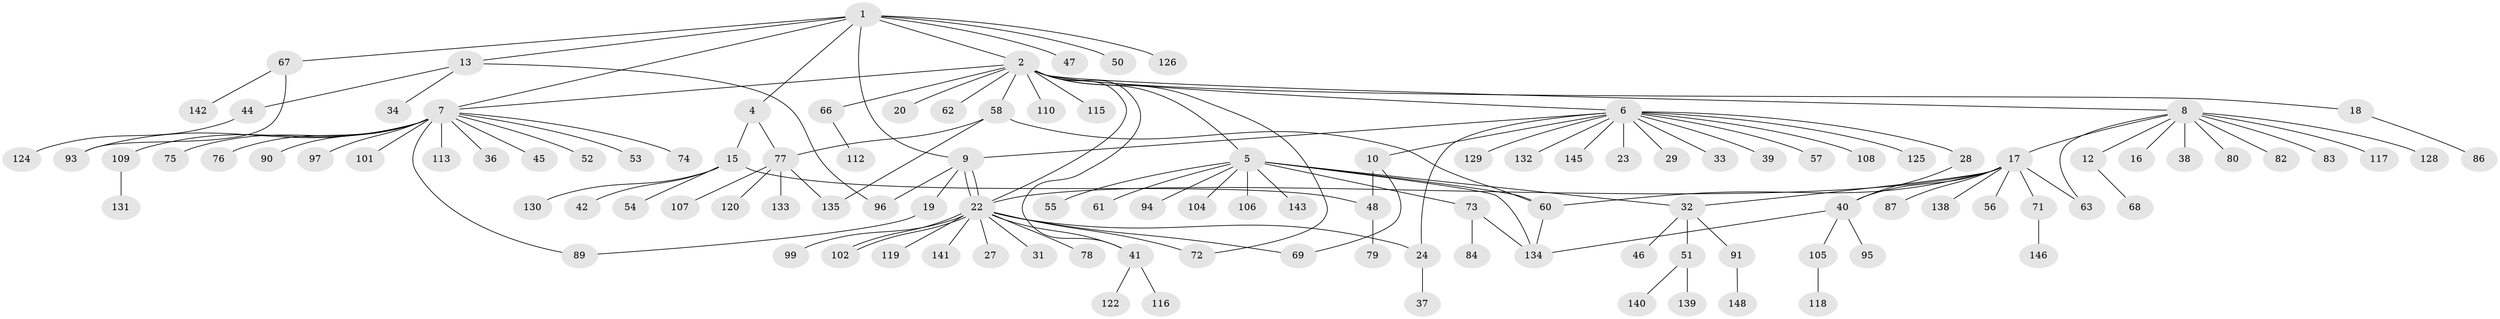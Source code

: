 // Generated by graph-tools (version 1.1) at 2025/23/03/03/25 07:23:54]
// undirected, 118 vertices, 141 edges
graph export_dot {
graph [start="1"]
  node [color=gray90,style=filled];
  1 [super="+49"];
  2 [super="+3"];
  4 [super="+21"];
  5 [super="+25"];
  6 [super="+100"];
  7 [super="+14"];
  8 [super="+11"];
  9 [super="+123"];
  10 [super="+147"];
  12;
  13 [super="+111"];
  15 [super="+35"];
  16;
  17 [super="+59"];
  18 [super="+43"];
  19;
  20;
  22 [super="+30"];
  23;
  24 [super="+26"];
  27;
  28;
  29;
  31;
  32 [super="+121"];
  33;
  34;
  36 [super="+85"];
  37;
  38 [super="+136"];
  39;
  40 [super="+65"];
  41;
  42;
  44;
  45;
  46;
  47 [super="+92"];
  48;
  50;
  51 [super="+70"];
  52;
  53;
  54;
  55;
  56;
  57;
  58 [super="+144"];
  60 [super="+64"];
  61;
  62;
  63;
  66 [super="+98"];
  67;
  68 [super="+127"];
  69;
  71;
  72;
  73 [super="+114"];
  74;
  75;
  76;
  77 [super="+81"];
  78;
  79;
  80;
  82;
  83 [super="+88"];
  84;
  86;
  87;
  89;
  90;
  91 [super="+137"];
  93 [super="+103"];
  94;
  95;
  96;
  97;
  99;
  101;
  102;
  104;
  105;
  106;
  107;
  108;
  109;
  110;
  112;
  113;
  115;
  116;
  117;
  118;
  119;
  120;
  122;
  124;
  125;
  126;
  128;
  129;
  130;
  131;
  132;
  133;
  134;
  135;
  138;
  139;
  140;
  141;
  142;
  143;
  145;
  146;
  148;
  1 -- 2;
  1 -- 4;
  1 -- 7;
  1 -- 13;
  1 -- 47;
  1 -- 67;
  1 -- 126;
  1 -- 50;
  1 -- 9;
  2 -- 5;
  2 -- 7;
  2 -- 8;
  2 -- 18;
  2 -- 20;
  2 -- 22;
  2 -- 41;
  2 -- 58;
  2 -- 62;
  2 -- 66;
  2 -- 72;
  2 -- 110;
  2 -- 115;
  2 -- 6;
  4 -- 15;
  4 -- 77;
  5 -- 32;
  5 -- 55;
  5 -- 61;
  5 -- 73;
  5 -- 94;
  5 -- 106;
  5 -- 134;
  5 -- 104;
  5 -- 60;
  5 -- 143;
  6 -- 9;
  6 -- 10;
  6 -- 23;
  6 -- 24;
  6 -- 28;
  6 -- 29;
  6 -- 33;
  6 -- 39;
  6 -- 57;
  6 -- 129;
  6 -- 145;
  6 -- 108;
  6 -- 132;
  6 -- 125;
  7 -- 36;
  7 -- 52;
  7 -- 53;
  7 -- 74;
  7 -- 75;
  7 -- 89;
  7 -- 109;
  7 -- 113;
  7 -- 97;
  7 -- 101;
  7 -- 90;
  7 -- 76;
  7 -- 45;
  7 -- 93;
  8 -- 12;
  8 -- 16;
  8 -- 17;
  8 -- 38;
  8 -- 63;
  8 -- 80;
  8 -- 82;
  8 -- 83;
  8 -- 117;
  8 -- 128;
  9 -- 19;
  9 -- 22;
  9 -- 22;
  9 -- 96;
  10 -- 48;
  10 -- 69;
  12 -- 68;
  13 -- 34;
  13 -- 44;
  13 -- 96;
  15 -- 42;
  15 -- 48;
  15 -- 130;
  15 -- 54;
  17 -- 22;
  17 -- 32;
  17 -- 40;
  17 -- 56;
  17 -- 60;
  17 -- 63;
  17 -- 71;
  17 -- 87;
  17 -- 138;
  18 -- 86;
  19 -- 89;
  22 -- 24;
  22 -- 27;
  22 -- 41;
  22 -- 69;
  22 -- 72;
  22 -- 78;
  22 -- 99;
  22 -- 102;
  22 -- 102;
  22 -- 141;
  22 -- 31;
  22 -- 119;
  24 -- 37;
  28 -- 40;
  32 -- 46;
  32 -- 51;
  32 -- 91;
  40 -- 95;
  40 -- 105;
  40 -- 134;
  41 -- 116;
  41 -- 122;
  44 -- 124;
  48 -- 79;
  51 -- 139;
  51 -- 140;
  58 -- 135;
  58 -- 60;
  58 -- 77;
  60 -- 134;
  66 -- 112;
  67 -- 93;
  67 -- 142;
  71 -- 146;
  73 -- 84;
  73 -- 134;
  77 -- 120;
  77 -- 133;
  77 -- 107;
  77 -- 135;
  91 -- 148;
  105 -- 118;
  109 -- 131;
}
